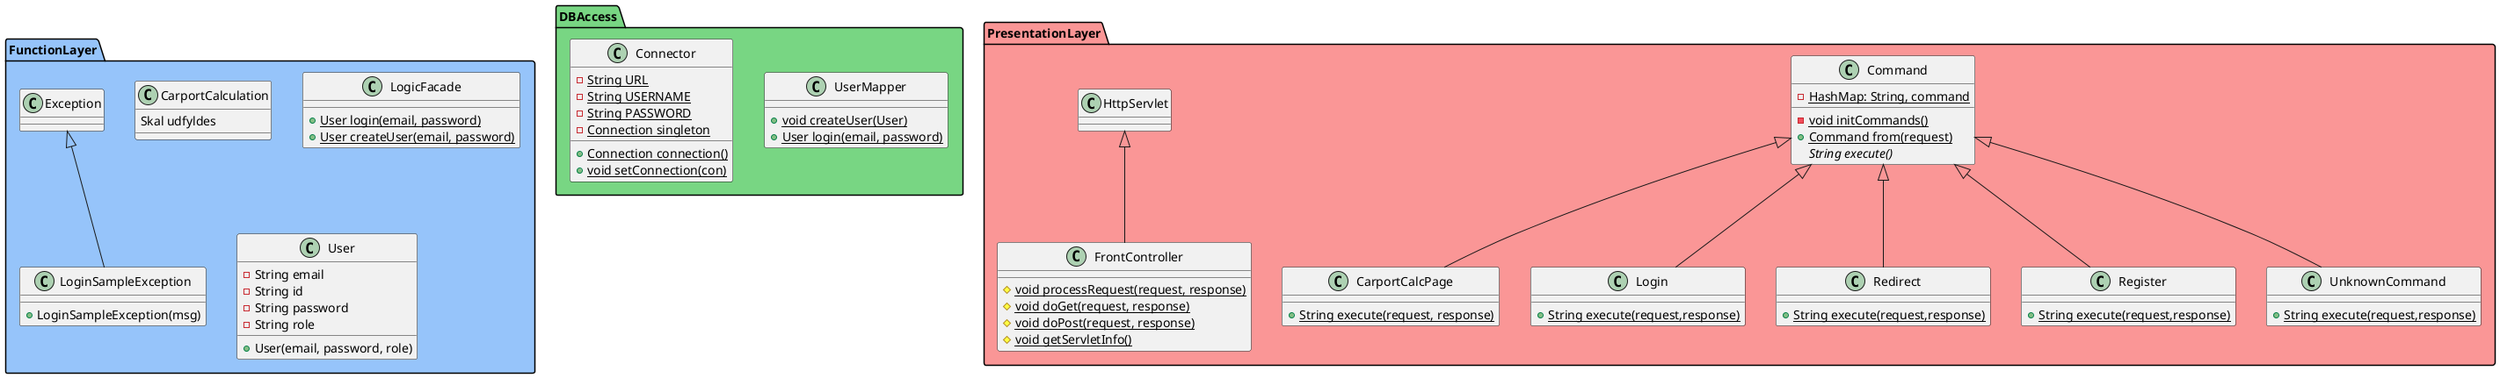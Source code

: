 @startuml

package "DBAccess" #78d683 {

Class UserMapper{
{static}+void createUser(User)
{static}+User login(email, password)
}

class Connector{
{static}-String URL
{static}-String USERNAME
{static}-String PASSWORD
{static}-Connection singleton
{static}+Connection connection()
{static}+void setConnection(con)
}

}

package "FunctionLayer" #96c4fa {

class CarportCalculation{
Skal udfyldes
}

class LogicFacade {
{static}+User login(email, password)
{static}+User createUser(email, password)
}

class LoginSampleException extends Exception{
+LoginSampleException(msg)
}

class User{
-String email
-String id
-String password
-String role
+User(email, password, role)
}

}

package "PresentationLayer" #fa9696 {

class Command{
{Static}-HashMap: String, command
{Static}-void initCommands()
{Static}+Command from(request)
{abstract} String execute()
}

class CarportCalcPage extends Command{
{Static}+String execute(request, response)
}

class FrontController extends HttpServlet{
{Static}#void processRequest(request, response)
{Static}#void doGet(request, response)
{Static}#void doPost(request, response)
{Static}#void getServletInfo()
}

class Login extends Command{
{Static}+String execute(request,response)
}

class Redirect extends Command{
{Static}+String execute(request,response)
}

class Register extends Command{
{Static}+String execute(request,response)
}

class UnknownCommand extends Command{
{Static}+String execute(request,response)

}

}

@enduml